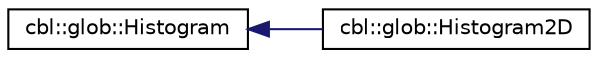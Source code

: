 digraph "Graphical Class Hierarchy"
{
  edge [fontname="Helvetica",fontsize="10",labelfontname="Helvetica",labelfontsize="10"];
  node [fontname="Helvetica",fontsize="10",shape=record];
  rankdir="LR";
  Node0 [label="cbl::glob::Histogram",height=0.2,width=0.4,color="black", fillcolor="white", style="filled",URL="$da/dcf/classcbl_1_1glob_1_1Histogram.html",tooltip="The class Histogram. "];
  Node0 -> Node1 [dir="back",color="midnightblue",fontsize="10",style="solid",fontname="Helvetica"];
  Node1 [label="cbl::glob::Histogram2D",height=0.2,width=0.4,color="black", fillcolor="white", style="filled",URL="$d0/d35/classcbl_1_1glob_1_1Histogram2D.html",tooltip="The class Histogram2D. "];
}
